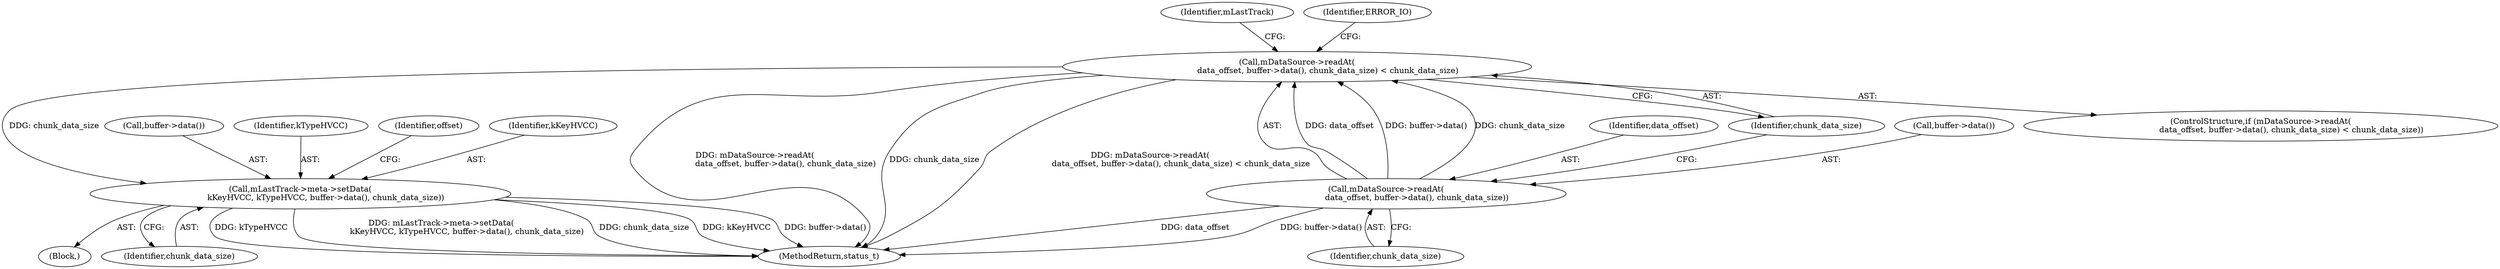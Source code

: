 digraph "0_Android_8a3a2f6ea7defe1a81bb32b3c9f3537f84749b9d@API" {
"1002876" [label="(Call,mDataSource->readAt(\n                        data_offset, buffer->data(), chunk_data_size) < chunk_data_size)"];
"1002877" [label="(Call,mDataSource->readAt(\n                        data_offset, buffer->data(), chunk_data_size))"];
"1002891" [label="(Call,mLastTrack->meta->setData(\n                    kKeyHVCC, kTypeHVCC, buffer->data(), chunk_data_size))"];
"1002887" [label="(Identifier,mLastTrack)"];
"1002891" [label="(Call,mLastTrack->meta->setData(\n                    kKeyHVCC, kTypeHVCC, buffer->data(), chunk_data_size))"];
"1002860" [label="(Block,)"];
"1002894" [label="(Call,buffer->data())"];
"1002893" [label="(Identifier,kTypeHVCC)"];
"1002876" [label="(Call,mDataSource->readAt(\n                        data_offset, buffer->data(), chunk_data_size) < chunk_data_size)"];
"1003903" [label="(MethodReturn,status_t)"];
"1002878" [label="(Identifier,data_offset)"];
"1002895" [label="(Identifier,chunk_data_size)"];
"1002881" [label="(Identifier,chunk_data_size)"];
"1002879" [label="(Call,buffer->data())"];
"1002898" [label="(Identifier,offset)"];
"1002880" [label="(Identifier,chunk_data_size)"];
"1002875" [label="(ControlStructure,if (mDataSource->readAt(\n                        data_offset, buffer->data(), chunk_data_size) < chunk_data_size))"];
"1002892" [label="(Identifier,kKeyHVCC)"];
"1002884" [label="(Identifier,ERROR_IO)"];
"1002877" [label="(Call,mDataSource->readAt(\n                        data_offset, buffer->data(), chunk_data_size))"];
"1002876" -> "1002875"  [label="AST: "];
"1002876" -> "1002881"  [label="CFG: "];
"1002877" -> "1002876"  [label="AST: "];
"1002881" -> "1002876"  [label="AST: "];
"1002884" -> "1002876"  [label="CFG: "];
"1002887" -> "1002876"  [label="CFG: "];
"1002876" -> "1003903"  [label="DDG: mDataSource->readAt(\n                        data_offset, buffer->data(), chunk_data_size)"];
"1002876" -> "1003903"  [label="DDG: chunk_data_size"];
"1002876" -> "1003903"  [label="DDG: mDataSource->readAt(\n                        data_offset, buffer->data(), chunk_data_size) < chunk_data_size"];
"1002877" -> "1002876"  [label="DDG: data_offset"];
"1002877" -> "1002876"  [label="DDG: buffer->data()"];
"1002877" -> "1002876"  [label="DDG: chunk_data_size"];
"1002876" -> "1002891"  [label="DDG: chunk_data_size"];
"1002877" -> "1002880"  [label="CFG: "];
"1002878" -> "1002877"  [label="AST: "];
"1002879" -> "1002877"  [label="AST: "];
"1002880" -> "1002877"  [label="AST: "];
"1002881" -> "1002877"  [label="CFG: "];
"1002877" -> "1003903"  [label="DDG: data_offset"];
"1002877" -> "1003903"  [label="DDG: buffer->data()"];
"1002891" -> "1002860"  [label="AST: "];
"1002891" -> "1002895"  [label="CFG: "];
"1002892" -> "1002891"  [label="AST: "];
"1002893" -> "1002891"  [label="AST: "];
"1002894" -> "1002891"  [label="AST: "];
"1002895" -> "1002891"  [label="AST: "];
"1002898" -> "1002891"  [label="CFG: "];
"1002891" -> "1003903"  [label="DDG: chunk_data_size"];
"1002891" -> "1003903"  [label="DDG: kKeyHVCC"];
"1002891" -> "1003903"  [label="DDG: buffer->data()"];
"1002891" -> "1003903"  [label="DDG: kTypeHVCC"];
"1002891" -> "1003903"  [label="DDG: mLastTrack->meta->setData(\n                    kKeyHVCC, kTypeHVCC, buffer->data(), chunk_data_size)"];
}
